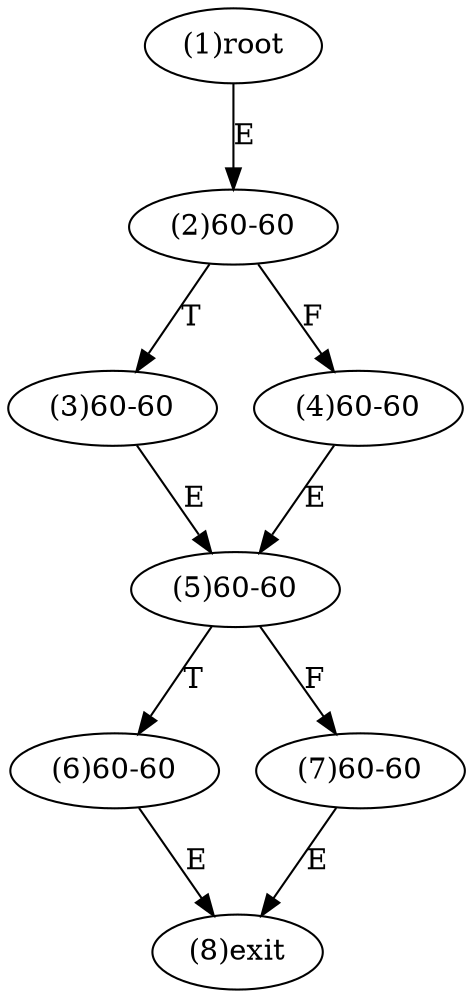 digraph "" { 
1[ label="(1)root"];
2[ label="(2)60-60"];
3[ label="(3)60-60"];
4[ label="(4)60-60"];
5[ label="(5)60-60"];
6[ label="(6)60-60"];
7[ label="(7)60-60"];
8[ label="(8)exit"];
1->2[ label="E"];
2->4[ label="F"];
2->3[ label="T"];
3->5[ label="E"];
4->5[ label="E"];
5->7[ label="F"];
5->6[ label="T"];
6->8[ label="E"];
7->8[ label="E"];
}